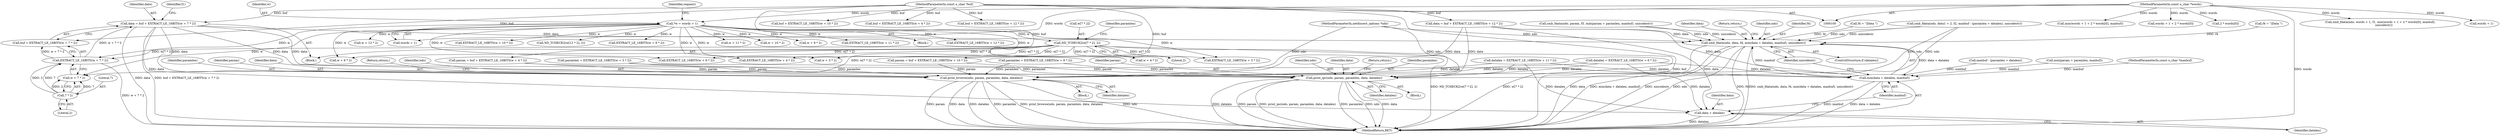 digraph "0_tcpdump_96480ab95308cd9234b4f09b175ebf60e17792c6@pointer" {
"1000215" [label="(Call,data = buf + EXTRACT_LE_16BITS(w + 7 * 2))"];
"1000104" [label="(MethodParameterIn,const u_char *buf)"];
"1000219" [label="(Call,EXTRACT_LE_16BITS(w + 7 * 2))"];
"1000182" [label="(Call,ND_TCHECK2(w[7 * 2], 2))"];
"1000115" [label="(Call,*w = words + 1)"];
"1000102" [label="(MethodParameterIn,const u_char *words)"];
"1000222" [label="(Call,7 * 2)"];
"1000297" [label="(Call,print_browse(ndo, param, paramlen, data, datalen))"];
"1000315" [label="(Call,print_ipc(ndo, param, paramlen, data, datalen))"];
"1000336" [label="(Call,smb_fdata(ndo, data, f4, min(data + datalen, maxbuf), unicodestr))"];
"1000340" [label="(Call,min(data + datalen, maxbuf))"];
"1000341" [label="(Call,data + datalen)"];
"1000342" [label="(Identifier,data)"];
"1000177" [label="(Call,f4 = \"|Data \")"];
"1000316" [label="(Identifier,ndo)"];
"1000215" [label="(Call,data = buf + EXTRACT_LE_16BITS(w + 7 * 2))"];
"1000321" [label="(Return,return;)"];
"1000222" [label="(Call,7 * 2)"];
"1000153" [label="(Call,w + 11 * 2)"];
"1000116" [label="(Identifier,w)"];
"1000216" [label="(Identifier,data)"];
"1000354" [label="(MethodReturn,RET)"];
"1000234" [label="(Call,f4 = \"|Data \")"];
"1000217" [label="(Call,buf + EXTRACT_LE_16BITS(w + 7 * 2))"];
"1000318" [label="(Identifier,paramlen)"];
"1000145" [label="(Call,w + 10 * 2)"];
"1000219" [label="(Call,EXTRACT_LE_16BITS(w + 7 * 2))"];
"1000142" [label="(Call,buf + EXTRACT_LE_16BITS(w + 10 * 2))"];
"1000344" [label="(Identifier,maxbuf)"];
"1000104" [label="(MethodParameterIn,const u_char *buf)"];
"1000199" [label="(Call,buf + EXTRACT_LE_16BITS(w + 4 * 2))"];
"1000345" [label="(Identifier,unicodestr)"];
"1000320" [label="(Identifier,datalen)"];
"1000135" [label="(Call,w + 9 * 2)"];
"1000183" [label="(Call,w[7 * 2])"];
"1000303" [label="(Return,return;)"];
"1000299" [label="(Identifier,param)"];
"1000192" [label="(Call,w + 3 * 2)"];
"1000314" [label="(Block,)"];
"1000317" [label="(Identifier,param)"];
"1000315" [label="(Call,print_ipc(ndo, param, paramlen, data, datalen))"];
"1000115" [label="(Call,*w = words + 1)"];
"1000324" [label="(Call,smb_fdata(ndo, param, f3, min(param + paramlen, maxbuf), unicodestr))"];
"1000280" [label="(Call,maxbuf - (paramlen + datalen))"];
"1000296" [label="(Block,)"];
"1000343" [label="(Identifier,datalen)"];
"1000102" [label="(MethodParameterIn,const u_char *words)"];
"1000338" [label="(Identifier,data)"];
"1000158" [label="(Call,data = buf + EXTRACT_LE_16BITS(w + 12 * 2))"];
"1000346" [label="(Return,return;)"];
"1000182" [label="(Call,ND_TCHECK2(w[7 * 2], 2))"];
"1000336" [label="(Call,smb_fdata(ndo, data, f4, min(data + datalen, maxbuf), unicodestr))"];
"1000152" [label="(Call,EXTRACT_LE_16BITS(w + 11 * 2))"];
"1000202" [label="(Call,w + 4 * 2)"];
"1000106" [label="(Block,)"];
"1000340" [label="(Call,min(data + datalen, maxbuf))"];
"1000220" [label="(Call,w + 7 * 2)"];
"1000188" [label="(Literal,2)"];
"1000189" [label="(Call,paramlen = EXTRACT_LE_16BITS(w + 3 * 2))"];
"1000302" [label="(Identifier,datalen)"];
"1000162" [label="(Call,EXTRACT_LE_16BITS(w + 12 * 2))"];
"1000297" [label="(Call,print_browse(ndo, param, paramlen, data, datalen))"];
"1000301" [label="(Identifier,data)"];
"1000237" [label="(Call,smb_fdata(ndo, words + 1, f1, min(words + 1 + 2 * words[0], maxbuf),\n        unicodestr))"];
"1000150" [label="(Call,datalen = EXTRACT_LE_16BITS(w + 11 * 2))"];
"1000226" [label="(Identifier,f1)"];
"1000190" [label="(Identifier,paramlen)"];
"1000191" [label="(Call,EXTRACT_LE_16BITS(w + 3 * 2))"];
"1000341" [label="(Call,data + datalen)"];
"1000207" [label="(Call,datalen = EXTRACT_LE_16BITS(w + 6 * 2))"];
"1000210" [label="(Call,w + 6 * 2)"];
"1000337" [label="(Identifier,ndo)"];
"1000160" [label="(Call,buf + EXTRACT_LE_16BITS(w + 12 * 2))"];
"1000224" [label="(Literal,2)"];
"1000239" [label="(Call,words + 1)"];
"1000181" [label="(Block,)"];
"1000243" [label="(Call,min(words + 1 + 2 * words[0], maxbuf))"];
"1000209" [label="(Call,EXTRACT_LE_16BITS(w + 6 * 2))"];
"1000132" [label="(Call,paramlen = EXTRACT_LE_16BITS(w + 9 * 2))"];
"1000334" [label="(ControlStructure,if (datalen))"];
"1000163" [label="(Call,w + 12 * 2)"];
"1000244" [label="(Call,words + 1 + 2 * words[0])"];
"1000117" [label="(Call,words + 1)"];
"1000328" [label="(Call,min(param + paramlen, maxbuf))"];
"1000140" [label="(Call,param = buf + EXTRACT_LE_16BITS(w + 10 * 2))"];
"1000298" [label="(Identifier,ndo)"];
"1000339" [label="(Identifier,f4)"];
"1000144" [label="(Call,EXTRACT_LE_16BITS(w + 10 * 2))"];
"1000201" [label="(Call,EXTRACT_LE_16BITS(w + 4 * 2))"];
"1000300" [label="(Identifier,paramlen)"];
"1000319" [label="(Identifier,data)"];
"1000223" [label="(Literal,7)"];
"1000125" [label="(Call,ND_TCHECK2(w[12 * 2], 2))"];
"1000274" [label="(Call,smb_fdata(ndo, data1 + 2, f2, maxbuf - (paramlen + datalen), unicodestr))"];
"1000101" [label="(MethodParameterIn,netdissect_options *ndo)"];
"1000123" [label="(Identifier,request)"];
"1000197" [label="(Call,param = buf + EXTRACT_LE_16BITS(w + 4 * 2))"];
"1000105" [label="(MethodParameterIn,const u_char *maxbuf)"];
"1000248" [label="(Call,2 * words[0])"];
"1000134" [label="(Call,EXTRACT_LE_16BITS(w + 9 * 2))"];
"1000215" -> "1000181"  [label="AST: "];
"1000215" -> "1000217"  [label="CFG: "];
"1000216" -> "1000215"  [label="AST: "];
"1000217" -> "1000215"  [label="AST: "];
"1000226" -> "1000215"  [label="CFG: "];
"1000215" -> "1000354"  [label="DDG: data"];
"1000215" -> "1000354"  [label="DDG: buf + EXTRACT_LE_16BITS(w + 7 * 2)"];
"1000104" -> "1000215"  [label="DDG: buf"];
"1000219" -> "1000215"  [label="DDG: w + 7 * 2"];
"1000215" -> "1000297"  [label="DDG: data"];
"1000215" -> "1000315"  [label="DDG: data"];
"1000215" -> "1000336"  [label="DDG: data"];
"1000215" -> "1000340"  [label="DDG: data"];
"1000215" -> "1000341"  [label="DDG: data"];
"1000104" -> "1000100"  [label="AST: "];
"1000104" -> "1000354"  [label="DDG: buf"];
"1000104" -> "1000140"  [label="DDG: buf"];
"1000104" -> "1000142"  [label="DDG: buf"];
"1000104" -> "1000158"  [label="DDG: buf"];
"1000104" -> "1000160"  [label="DDG: buf"];
"1000104" -> "1000197"  [label="DDG: buf"];
"1000104" -> "1000199"  [label="DDG: buf"];
"1000104" -> "1000217"  [label="DDG: buf"];
"1000219" -> "1000217"  [label="AST: "];
"1000219" -> "1000220"  [label="CFG: "];
"1000220" -> "1000219"  [label="AST: "];
"1000217" -> "1000219"  [label="CFG: "];
"1000219" -> "1000354"  [label="DDG: w + 7 * 2"];
"1000219" -> "1000217"  [label="DDG: w + 7 * 2"];
"1000182" -> "1000219"  [label="DDG: w[7 * 2]"];
"1000115" -> "1000219"  [label="DDG: w"];
"1000222" -> "1000219"  [label="DDG: 7"];
"1000222" -> "1000219"  [label="DDG: 2"];
"1000182" -> "1000181"  [label="AST: "];
"1000182" -> "1000188"  [label="CFG: "];
"1000183" -> "1000182"  [label="AST: "];
"1000188" -> "1000182"  [label="AST: "];
"1000190" -> "1000182"  [label="CFG: "];
"1000182" -> "1000354"  [label="DDG: ND_TCHECK2(w[7 * 2], 2)"];
"1000182" -> "1000354"  [label="DDG: w[7 * 2]"];
"1000115" -> "1000182"  [label="DDG: w"];
"1000182" -> "1000191"  [label="DDG: w[7 * 2]"];
"1000182" -> "1000192"  [label="DDG: w[7 * 2]"];
"1000182" -> "1000201"  [label="DDG: w[7 * 2]"];
"1000182" -> "1000202"  [label="DDG: w[7 * 2]"];
"1000182" -> "1000209"  [label="DDG: w[7 * 2]"];
"1000182" -> "1000210"  [label="DDG: w[7 * 2]"];
"1000182" -> "1000220"  [label="DDG: w[7 * 2]"];
"1000115" -> "1000106"  [label="AST: "];
"1000115" -> "1000117"  [label="CFG: "];
"1000116" -> "1000115"  [label="AST: "];
"1000117" -> "1000115"  [label="AST: "];
"1000123" -> "1000115"  [label="CFG: "];
"1000102" -> "1000115"  [label="DDG: words"];
"1000115" -> "1000125"  [label="DDG: w"];
"1000115" -> "1000134"  [label="DDG: w"];
"1000115" -> "1000135"  [label="DDG: w"];
"1000115" -> "1000144"  [label="DDG: w"];
"1000115" -> "1000145"  [label="DDG: w"];
"1000115" -> "1000152"  [label="DDG: w"];
"1000115" -> "1000153"  [label="DDG: w"];
"1000115" -> "1000162"  [label="DDG: w"];
"1000115" -> "1000163"  [label="DDG: w"];
"1000115" -> "1000191"  [label="DDG: w"];
"1000115" -> "1000192"  [label="DDG: w"];
"1000115" -> "1000201"  [label="DDG: w"];
"1000115" -> "1000202"  [label="DDG: w"];
"1000115" -> "1000209"  [label="DDG: w"];
"1000115" -> "1000210"  [label="DDG: w"];
"1000115" -> "1000220"  [label="DDG: w"];
"1000102" -> "1000100"  [label="AST: "];
"1000102" -> "1000354"  [label="DDG: words"];
"1000102" -> "1000117"  [label="DDG: words"];
"1000102" -> "1000237"  [label="DDG: words"];
"1000102" -> "1000239"  [label="DDG: words"];
"1000102" -> "1000243"  [label="DDG: words"];
"1000102" -> "1000244"  [label="DDG: words"];
"1000102" -> "1000248"  [label="DDG: words"];
"1000222" -> "1000220"  [label="AST: "];
"1000222" -> "1000224"  [label="CFG: "];
"1000223" -> "1000222"  [label="AST: "];
"1000224" -> "1000222"  [label="AST: "];
"1000220" -> "1000222"  [label="CFG: "];
"1000222" -> "1000220"  [label="DDG: 7"];
"1000222" -> "1000220"  [label="DDG: 2"];
"1000297" -> "1000296"  [label="AST: "];
"1000297" -> "1000302"  [label="CFG: "];
"1000298" -> "1000297"  [label="AST: "];
"1000299" -> "1000297"  [label="AST: "];
"1000300" -> "1000297"  [label="AST: "];
"1000301" -> "1000297"  [label="AST: "];
"1000302" -> "1000297"  [label="AST: "];
"1000303" -> "1000297"  [label="CFG: "];
"1000297" -> "1000354"  [label="DDG: ndo"];
"1000297" -> "1000354"  [label="DDG: param"];
"1000297" -> "1000354"  [label="DDG: data"];
"1000297" -> "1000354"  [label="DDG: datalen"];
"1000297" -> "1000354"  [label="DDG: paramlen"];
"1000297" -> "1000354"  [label="DDG: print_browse(ndo, param, paramlen, data, datalen)"];
"1000274" -> "1000297"  [label="DDG: ndo"];
"1000101" -> "1000297"  [label="DDG: ndo"];
"1000140" -> "1000297"  [label="DDG: param"];
"1000197" -> "1000297"  [label="DDG: param"];
"1000189" -> "1000297"  [label="DDG: paramlen"];
"1000132" -> "1000297"  [label="DDG: paramlen"];
"1000158" -> "1000297"  [label="DDG: data"];
"1000150" -> "1000297"  [label="DDG: datalen"];
"1000207" -> "1000297"  [label="DDG: datalen"];
"1000315" -> "1000314"  [label="AST: "];
"1000315" -> "1000320"  [label="CFG: "];
"1000316" -> "1000315"  [label="AST: "];
"1000317" -> "1000315"  [label="AST: "];
"1000318" -> "1000315"  [label="AST: "];
"1000319" -> "1000315"  [label="AST: "];
"1000320" -> "1000315"  [label="AST: "];
"1000321" -> "1000315"  [label="CFG: "];
"1000315" -> "1000354"  [label="DDG: print_ipc(ndo, param, paramlen, data, datalen)"];
"1000315" -> "1000354"  [label="DDG: paramlen"];
"1000315" -> "1000354"  [label="DDG: ndo"];
"1000315" -> "1000354"  [label="DDG: data"];
"1000315" -> "1000354"  [label="DDG: datalen"];
"1000315" -> "1000354"  [label="DDG: param"];
"1000274" -> "1000315"  [label="DDG: ndo"];
"1000101" -> "1000315"  [label="DDG: ndo"];
"1000140" -> "1000315"  [label="DDG: param"];
"1000197" -> "1000315"  [label="DDG: param"];
"1000189" -> "1000315"  [label="DDG: paramlen"];
"1000132" -> "1000315"  [label="DDG: paramlen"];
"1000158" -> "1000315"  [label="DDG: data"];
"1000150" -> "1000315"  [label="DDG: datalen"];
"1000207" -> "1000315"  [label="DDG: datalen"];
"1000336" -> "1000334"  [label="AST: "];
"1000336" -> "1000345"  [label="CFG: "];
"1000337" -> "1000336"  [label="AST: "];
"1000338" -> "1000336"  [label="AST: "];
"1000339" -> "1000336"  [label="AST: "];
"1000340" -> "1000336"  [label="AST: "];
"1000345" -> "1000336"  [label="AST: "];
"1000346" -> "1000336"  [label="CFG: "];
"1000336" -> "1000354"  [label="DDG: f4"];
"1000336" -> "1000354"  [label="DDG: smb_fdata(ndo, data, f4, min(data + datalen, maxbuf), unicodestr)"];
"1000336" -> "1000354"  [label="DDG: data"];
"1000336" -> "1000354"  [label="DDG: min(data + datalen, maxbuf)"];
"1000336" -> "1000354"  [label="DDG: unicodestr"];
"1000336" -> "1000354"  [label="DDG: ndo"];
"1000274" -> "1000336"  [label="DDG: ndo"];
"1000274" -> "1000336"  [label="DDG: unicodestr"];
"1000324" -> "1000336"  [label="DDG: ndo"];
"1000324" -> "1000336"  [label="DDG: unicodestr"];
"1000101" -> "1000336"  [label="DDG: ndo"];
"1000158" -> "1000336"  [label="DDG: data"];
"1000177" -> "1000336"  [label="DDG: f4"];
"1000234" -> "1000336"  [label="DDG: f4"];
"1000340" -> "1000336"  [label="DDG: data + datalen"];
"1000340" -> "1000336"  [label="DDG: maxbuf"];
"1000340" -> "1000344"  [label="CFG: "];
"1000341" -> "1000340"  [label="AST: "];
"1000344" -> "1000340"  [label="AST: "];
"1000345" -> "1000340"  [label="CFG: "];
"1000340" -> "1000354"  [label="DDG: maxbuf"];
"1000340" -> "1000354"  [label="DDG: data + datalen"];
"1000158" -> "1000340"  [label="DDG: data"];
"1000150" -> "1000340"  [label="DDG: datalen"];
"1000207" -> "1000340"  [label="DDG: datalen"];
"1000328" -> "1000340"  [label="DDG: maxbuf"];
"1000280" -> "1000340"  [label="DDG: maxbuf"];
"1000105" -> "1000340"  [label="DDG: maxbuf"];
"1000341" -> "1000343"  [label="CFG: "];
"1000342" -> "1000341"  [label="AST: "];
"1000343" -> "1000341"  [label="AST: "];
"1000344" -> "1000341"  [label="CFG: "];
"1000341" -> "1000354"  [label="DDG: datalen"];
"1000158" -> "1000341"  [label="DDG: data"];
"1000150" -> "1000341"  [label="DDG: datalen"];
"1000207" -> "1000341"  [label="DDG: datalen"];
}

